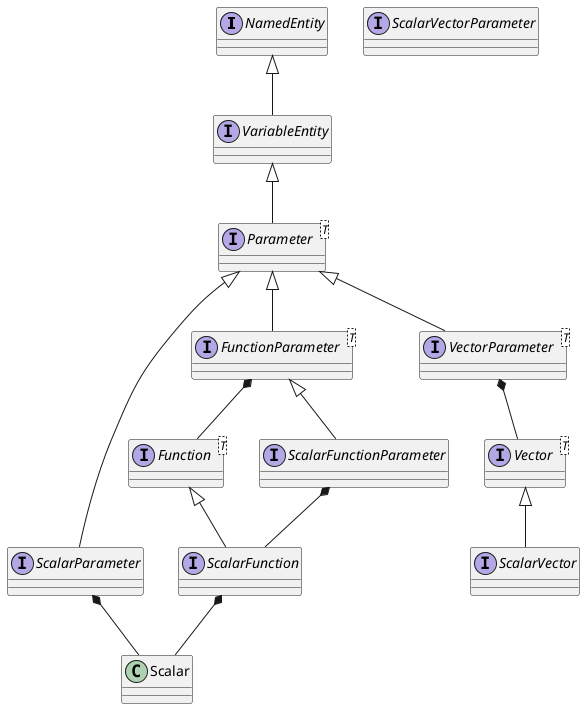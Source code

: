 @startuml
'https://plantuml.com/class-diagram

interface NamedEntity
interface VariableEntity
interface Parameter<T>
interface ScalarParameter
interface Function<T>
interface FunctionParameter<T>
interface ScalarFunction
interface ScalarFunctionParameter
interface Vector<T>
interface VectorParameter<T>
interface ScalarVector
interface ScalarVectorParameter

class Scalar

NamedEntity <|-- VariableEntity
VariableEntity <|-- Parameter
Parameter <|-- ScalarParameter
ScalarParameter *-- Scalar
Parameter <|-- FunctionParameter
FunctionParameter *-- Function
Parameter <|-- VectorParameter
VectorParameter *-- Vector
Function <|-- ScalarFunction
FunctionParameter <|-- ScalarFunctionParameter
ScalarFunctionParameter *-- ScalarFunction
ScalarFunction *-- Scalar
Vector <|-- ScalarVector
@enduml